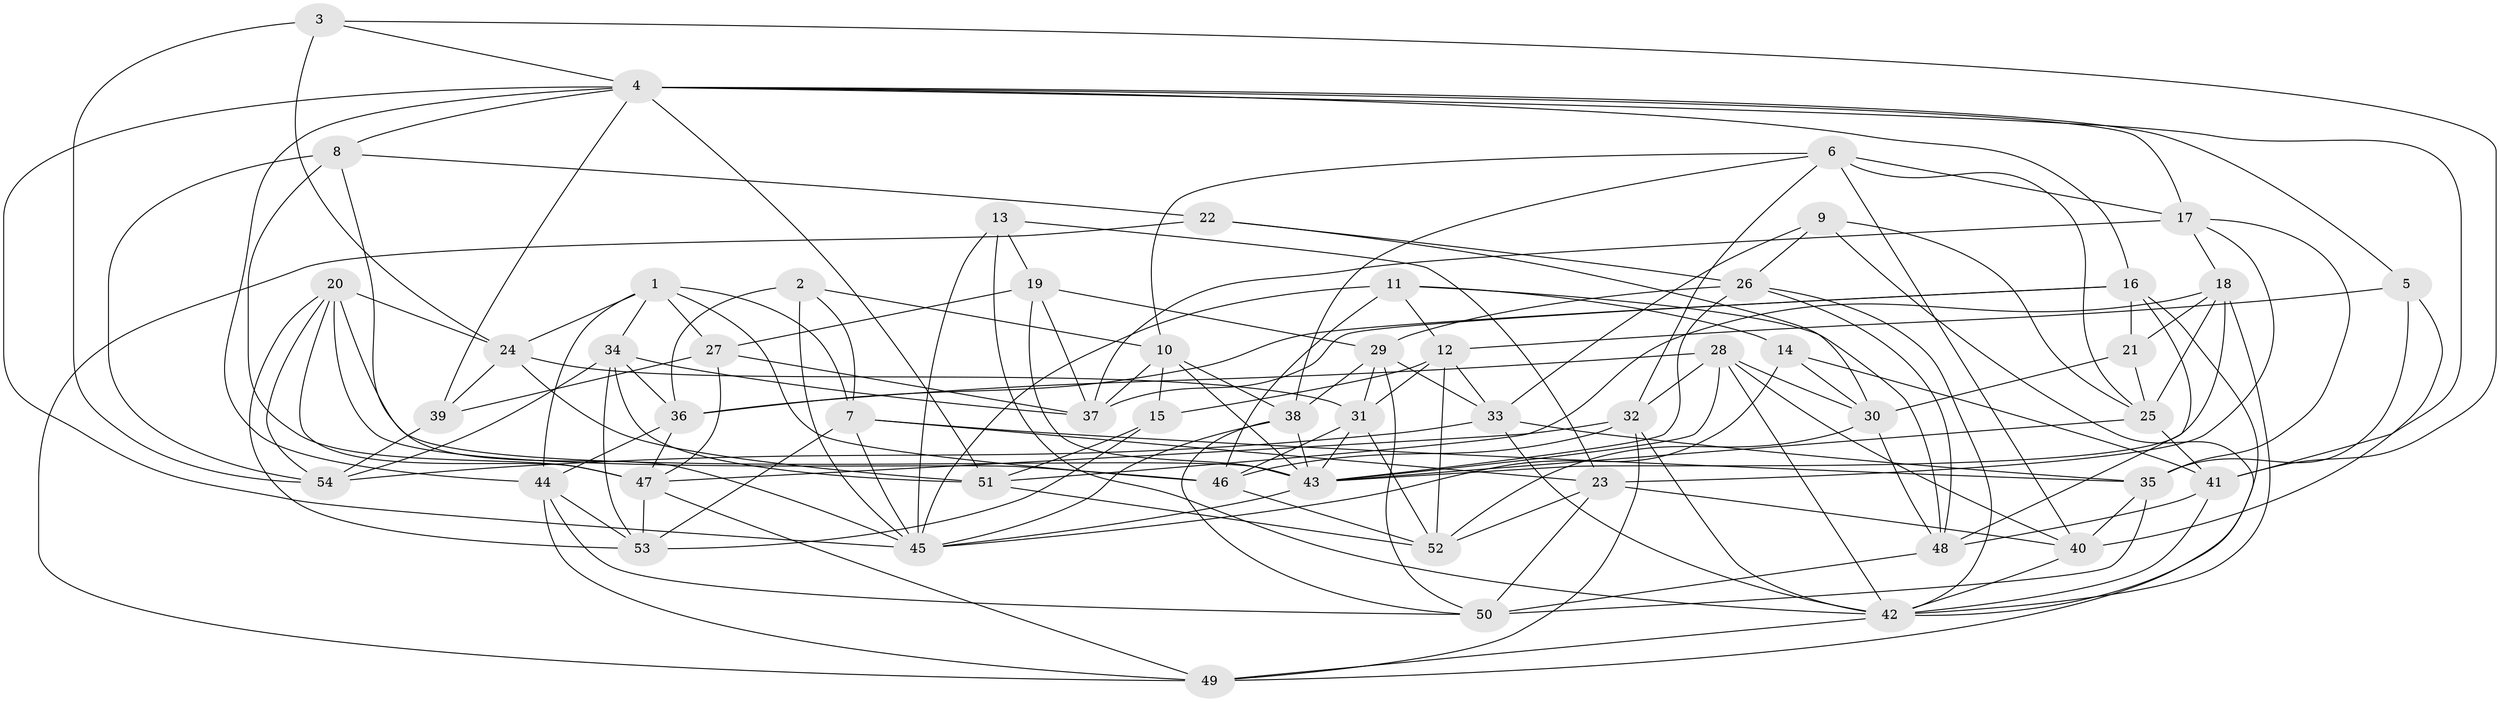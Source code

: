 // original degree distribution, {4: 1.0}
// Generated by graph-tools (version 1.1) at 2025/50/03/09/25 03:50:46]
// undirected, 54 vertices, 158 edges
graph export_dot {
graph [start="1"]
  node [color=gray90,style=filled];
  1;
  2;
  3;
  4;
  5;
  6;
  7;
  8;
  9;
  10;
  11;
  12;
  13;
  14;
  15;
  16;
  17;
  18;
  19;
  20;
  21;
  22;
  23;
  24;
  25;
  26;
  27;
  28;
  29;
  30;
  31;
  32;
  33;
  34;
  35;
  36;
  37;
  38;
  39;
  40;
  41;
  42;
  43;
  44;
  45;
  46;
  47;
  48;
  49;
  50;
  51;
  52;
  53;
  54;
  1 -- 7 [weight=1.0];
  1 -- 24 [weight=1.0];
  1 -- 27 [weight=1.0];
  1 -- 34 [weight=1.0];
  1 -- 44 [weight=1.0];
  1 -- 46 [weight=1.0];
  2 -- 7 [weight=1.0];
  2 -- 10 [weight=1.0];
  2 -- 36 [weight=1.0];
  2 -- 45 [weight=1.0];
  3 -- 4 [weight=1.0];
  3 -- 24 [weight=1.0];
  3 -- 41 [weight=1.0];
  3 -- 54 [weight=1.0];
  4 -- 5 [weight=1.0];
  4 -- 8 [weight=1.0];
  4 -- 16 [weight=1.0];
  4 -- 17 [weight=1.0];
  4 -- 39 [weight=1.0];
  4 -- 41 [weight=1.0];
  4 -- 44 [weight=1.0];
  4 -- 45 [weight=1.0];
  4 -- 51 [weight=1.0];
  5 -- 12 [weight=1.0];
  5 -- 35 [weight=1.0];
  5 -- 40 [weight=1.0];
  6 -- 10 [weight=1.0];
  6 -- 17 [weight=1.0];
  6 -- 25 [weight=1.0];
  6 -- 32 [weight=1.0];
  6 -- 38 [weight=1.0];
  6 -- 40 [weight=1.0];
  7 -- 23 [weight=1.0];
  7 -- 35 [weight=1.0];
  7 -- 45 [weight=1.0];
  7 -- 53 [weight=1.0];
  8 -- 22 [weight=1.0];
  8 -- 45 [weight=1.0];
  8 -- 47 [weight=2.0];
  8 -- 54 [weight=1.0];
  9 -- 25 [weight=1.0];
  9 -- 26 [weight=1.0];
  9 -- 33 [weight=1.0];
  9 -- 49 [weight=1.0];
  10 -- 15 [weight=1.0];
  10 -- 37 [weight=1.0];
  10 -- 38 [weight=1.0];
  10 -- 43 [weight=1.0];
  11 -- 12 [weight=1.0];
  11 -- 14 [weight=1.0];
  11 -- 45 [weight=2.0];
  11 -- 46 [weight=1.0];
  11 -- 48 [weight=1.0];
  12 -- 15 [weight=1.0];
  12 -- 31 [weight=1.0];
  12 -- 33 [weight=1.0];
  12 -- 52 [weight=1.0];
  13 -- 19 [weight=1.0];
  13 -- 23 [weight=1.0];
  13 -- 42 [weight=1.0];
  13 -- 45 [weight=1.0];
  14 -- 30 [weight=1.0];
  14 -- 41 [weight=1.0];
  14 -- 45 [weight=1.0];
  15 -- 51 [weight=1.0];
  15 -- 53 [weight=1.0];
  16 -- 21 [weight=1.0];
  16 -- 36 [weight=1.0];
  16 -- 37 [weight=1.0];
  16 -- 42 [weight=1.0];
  16 -- 48 [weight=1.0];
  17 -- 18 [weight=1.0];
  17 -- 23 [weight=1.0];
  17 -- 35 [weight=1.0];
  17 -- 37 [weight=1.0];
  18 -- 21 [weight=1.0];
  18 -- 25 [weight=1.0];
  18 -- 42 [weight=1.0];
  18 -- 43 [weight=1.0];
  18 -- 51 [weight=1.0];
  19 -- 27 [weight=2.0];
  19 -- 29 [weight=1.0];
  19 -- 37 [weight=1.0];
  19 -- 43 [weight=1.0];
  20 -- 24 [weight=1.0];
  20 -- 43 [weight=1.0];
  20 -- 46 [weight=1.0];
  20 -- 47 [weight=1.0];
  20 -- 53 [weight=1.0];
  20 -- 54 [weight=1.0];
  21 -- 25 [weight=1.0];
  21 -- 30 [weight=1.0];
  22 -- 26 [weight=1.0];
  22 -- 30 [weight=1.0];
  22 -- 49 [weight=1.0];
  23 -- 40 [weight=1.0];
  23 -- 50 [weight=1.0];
  23 -- 52 [weight=1.0];
  24 -- 31 [weight=1.0];
  24 -- 39 [weight=1.0];
  24 -- 51 [weight=1.0];
  25 -- 41 [weight=1.0];
  25 -- 43 [weight=1.0];
  26 -- 29 [weight=1.0];
  26 -- 42 [weight=1.0];
  26 -- 43 [weight=1.0];
  26 -- 48 [weight=1.0];
  27 -- 37 [weight=1.0];
  27 -- 39 [weight=1.0];
  27 -- 47 [weight=1.0];
  28 -- 30 [weight=1.0];
  28 -- 32 [weight=1.0];
  28 -- 36 [weight=1.0];
  28 -- 40 [weight=1.0];
  28 -- 42 [weight=1.0];
  28 -- 43 [weight=1.0];
  29 -- 31 [weight=1.0];
  29 -- 33 [weight=1.0];
  29 -- 38 [weight=1.0];
  29 -- 50 [weight=1.0];
  30 -- 48 [weight=1.0];
  30 -- 52 [weight=1.0];
  31 -- 43 [weight=1.0];
  31 -- 46 [weight=1.0];
  31 -- 52 [weight=1.0];
  32 -- 42 [weight=1.0];
  32 -- 46 [weight=1.0];
  32 -- 47 [weight=1.0];
  32 -- 49 [weight=1.0];
  33 -- 35 [weight=1.0];
  33 -- 42 [weight=1.0];
  33 -- 54 [weight=1.0];
  34 -- 36 [weight=1.0];
  34 -- 37 [weight=1.0];
  34 -- 51 [weight=1.0];
  34 -- 53 [weight=1.0];
  34 -- 54 [weight=1.0];
  35 -- 40 [weight=1.0];
  35 -- 50 [weight=1.0];
  36 -- 44 [weight=1.0];
  36 -- 47 [weight=1.0];
  38 -- 43 [weight=1.0];
  38 -- 45 [weight=1.0];
  38 -- 50 [weight=1.0];
  39 -- 54 [weight=1.0];
  40 -- 42 [weight=1.0];
  41 -- 42 [weight=1.0];
  41 -- 48 [weight=1.0];
  42 -- 49 [weight=1.0];
  43 -- 45 [weight=1.0];
  44 -- 49 [weight=1.0];
  44 -- 50 [weight=1.0];
  44 -- 53 [weight=1.0];
  46 -- 52 [weight=1.0];
  47 -- 49 [weight=1.0];
  47 -- 53 [weight=1.0];
  48 -- 50 [weight=1.0];
  51 -- 52 [weight=1.0];
}
